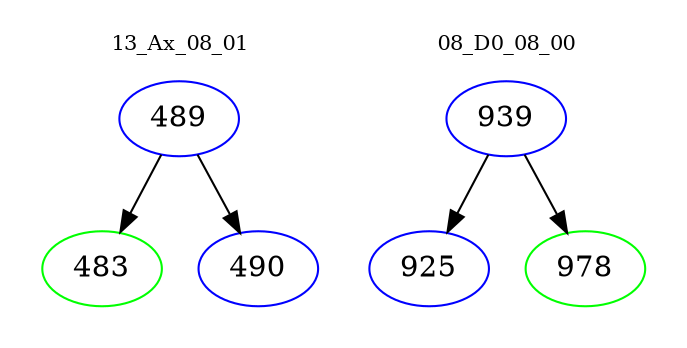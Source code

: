digraph{
subgraph cluster_0 {
color = white
label = "13_Ax_08_01";
fontsize=10;
T0_489 [label="489", color="blue"]
T0_489 -> T0_483 [color="black"]
T0_483 [label="483", color="green"]
T0_489 -> T0_490 [color="black"]
T0_490 [label="490", color="blue"]
}
subgraph cluster_1 {
color = white
label = "08_D0_08_00";
fontsize=10;
T1_939 [label="939", color="blue"]
T1_939 -> T1_925 [color="black"]
T1_925 [label="925", color="blue"]
T1_939 -> T1_978 [color="black"]
T1_978 [label="978", color="green"]
}
}
